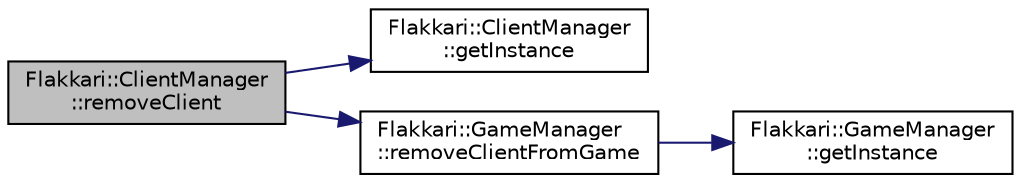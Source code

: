 digraph "Flakkari::ClientManager::removeClient"
{
 // LATEX_PDF_SIZE
  edge [fontname="Helvetica",fontsize="10",labelfontname="Helvetica",labelfontsize="10"];
  node [fontname="Helvetica",fontsize="10",shape=record];
  rankdir="LR";
  Node1 [label="Flakkari::ClientManager\l::removeClient",height=0.2,width=0.4,color="black", fillcolor="grey75", style="filled", fontcolor="black",tooltip="Remove a client from the client manager."];
  Node1 -> Node2 [color="midnightblue",fontsize="10",style="solid",fontname="Helvetica"];
  Node2 [label="Flakkari::ClientManager\l::getInstance",height=0.2,width=0.4,color="black", fillcolor="white", style="filled",URL="$d5/da5/classFlakkari_1_1ClientManager.html#a4362a77c9e6bd61830e1e02d8bc161b9",tooltip="Get the instance of the client manager."];
  Node1 -> Node3 [color="midnightblue",fontsize="10",style="solid",fontname="Helvetica"];
  Node3 [label="Flakkari::GameManager\l::removeClientFromGame",height=0.2,width=0.4,color="black", fillcolor="white", style="filled",URL="$dc/de7/classFlakkari_1_1GameManager.html#aa41ed38434b2a04d5e086f60cbe56139",tooltip="Remove a client from a game."];
  Node3 -> Node4 [color="midnightblue",fontsize="10",style="solid",fontname="Helvetica"];
  Node4 [label="Flakkari::GameManager\l::getInstance",height=0.2,width=0.4,color="black", fillcolor="white", style="filled",URL="$dc/de7/classFlakkari_1_1GameManager.html#a4eb7c41e03153d93e20ada9f76bbf22c",tooltip="Get the instance of the GameManager."];
}
